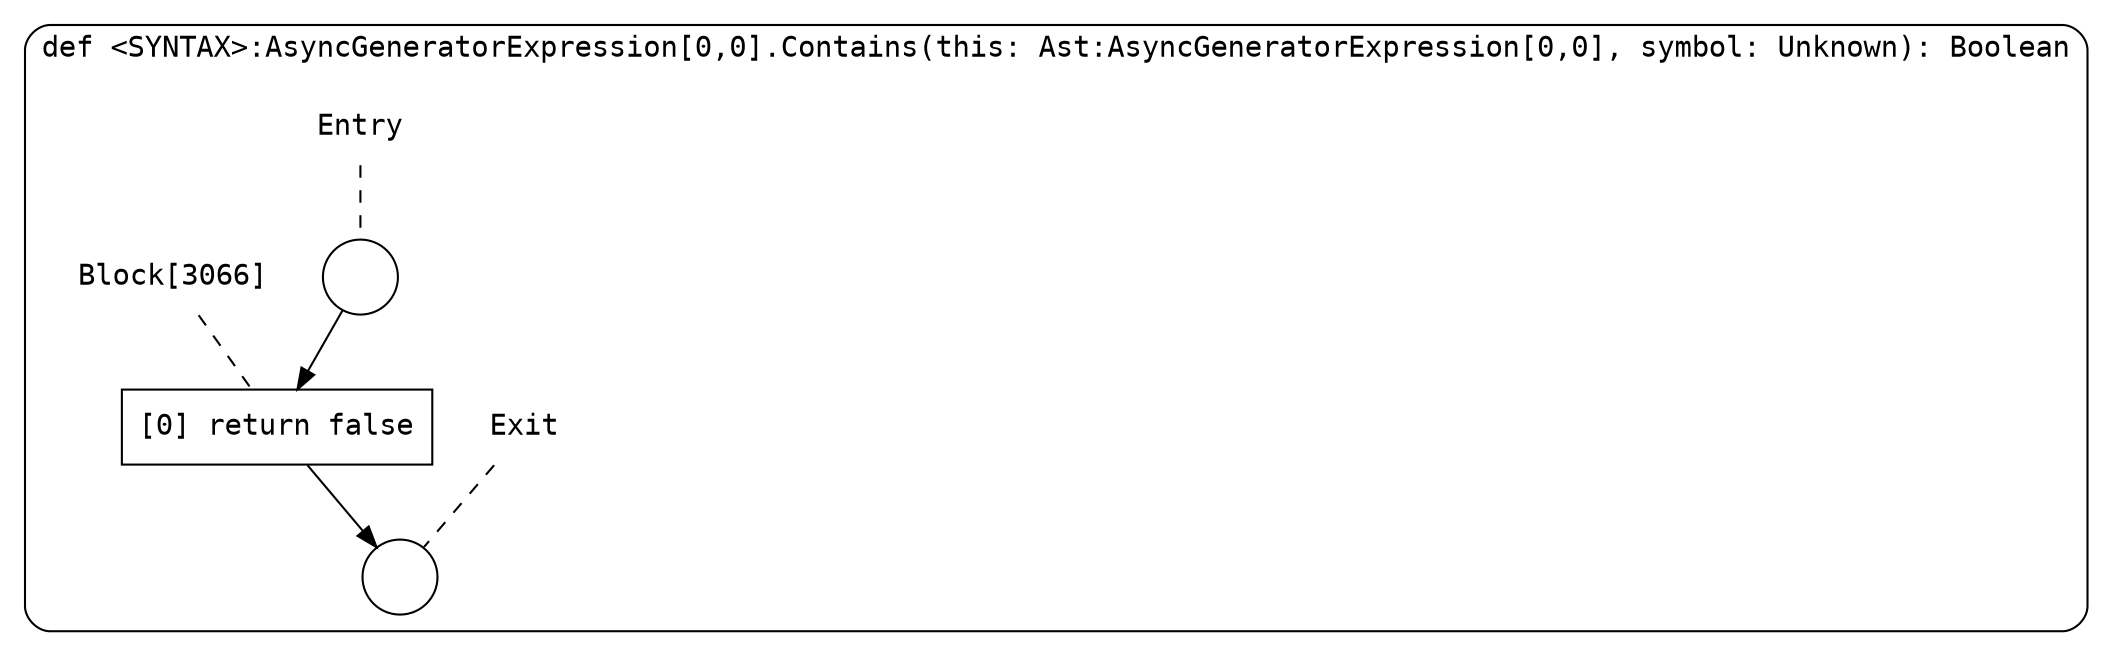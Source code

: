 digraph {
  graph [fontname = "Consolas"]
  node [fontname = "Consolas"]
  edge [fontname = "Consolas"]
  subgraph cluster803 {
    label = "def <SYNTAX>:AsyncGeneratorExpression[0,0].Contains(this: Ast:AsyncGeneratorExpression[0,0], symbol: Unknown): Boolean"
    style = rounded
    cluster803_entry_name [shape=none, label=<<font color="black">Entry</font>>]
    cluster803_entry_name -> cluster803_entry [arrowhead=none, color="black", style=dashed]
    cluster803_entry [shape=circle label=" " color="black" fillcolor="white" style=filled]
    cluster803_entry -> node3066 [color="black"]
    cluster803_exit_name [shape=none, label=<<font color="black">Exit</font>>]
    cluster803_exit_name -> cluster803_exit [arrowhead=none, color="black", style=dashed]
    cluster803_exit [shape=circle label=" " color="black" fillcolor="white" style=filled]
    node3066_name [shape=none, label=<<font color="black">Block[3066]</font>>]
    node3066_name -> node3066 [arrowhead=none, color="black", style=dashed]
    node3066 [shape=box, label=<<font color="black">[0] return false<BR ALIGN="LEFT"/></font>> color="black" fillcolor="white", style=filled]
    node3066 -> cluster803_exit [color="black"]
  }
}